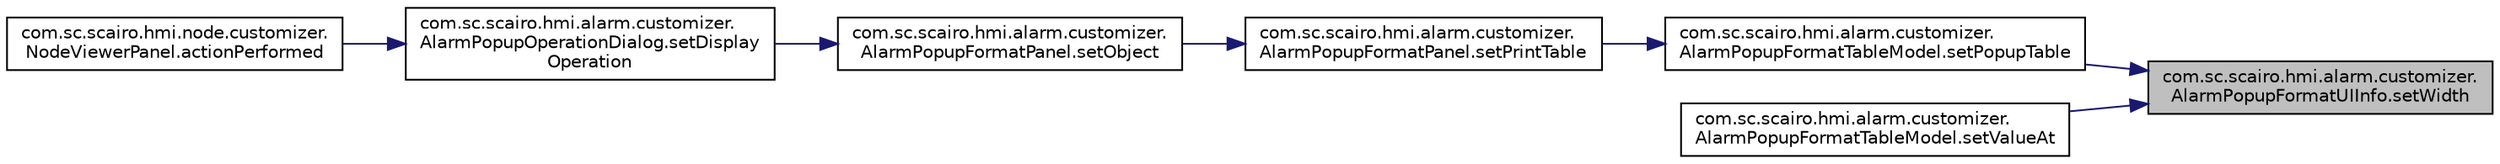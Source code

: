 digraph "com.sc.scairo.hmi.alarm.customizer.AlarmPopupFormatUIInfo.setWidth"
{
 // LATEX_PDF_SIZE
  edge [fontname="Helvetica",fontsize="10",labelfontname="Helvetica",labelfontsize="10"];
  node [fontname="Helvetica",fontsize="10",shape=record];
  rankdir="RL";
  Node1 [label="com.sc.scairo.hmi.alarm.customizer.\lAlarmPopupFormatUIInfo.setWidth",height=0.2,width=0.4,color="black", fillcolor="grey75", style="filled", fontcolor="black",tooltip=" "];
  Node1 -> Node2 [dir="back",color="midnightblue",fontsize="10",style="solid",fontname="Helvetica"];
  Node2 [label="com.sc.scairo.hmi.alarm.customizer.\lAlarmPopupFormatTableModel.setPopupTable",height=0.2,width=0.4,color="black", fillcolor="white", style="filled",URL="$classcom_1_1sc_1_1scairo_1_1hmi_1_1alarm_1_1customizer_1_1_alarm_popup_format_table_model.html#a3faeefd8616caa8853b4344c793a41d8",tooltip=" "];
  Node2 -> Node3 [dir="back",color="midnightblue",fontsize="10",style="solid",fontname="Helvetica"];
  Node3 [label="com.sc.scairo.hmi.alarm.customizer.\lAlarmPopupFormatPanel.setPrintTable",height=0.2,width=0.4,color="black", fillcolor="white", style="filled",URL="$classcom_1_1sc_1_1scairo_1_1hmi_1_1alarm_1_1customizer_1_1_alarm_popup_format_panel.html#a320ad0e791d093b5c1a74fb753f759d5",tooltip=" "];
  Node3 -> Node4 [dir="back",color="midnightblue",fontsize="10",style="solid",fontname="Helvetica"];
  Node4 [label="com.sc.scairo.hmi.alarm.customizer.\lAlarmPopupFormatPanel.setObject",height=0.2,width=0.4,color="black", fillcolor="white", style="filled",URL="$classcom_1_1sc_1_1scairo_1_1hmi_1_1alarm_1_1customizer_1_1_alarm_popup_format_panel.html#aa40ab28edb6088b895202f320beae849",tooltip=" "];
  Node4 -> Node5 [dir="back",color="midnightblue",fontsize="10",style="solid",fontname="Helvetica"];
  Node5 [label="com.sc.scairo.hmi.alarm.customizer.\lAlarmPopupOperationDialog.setDisplay\lOperation",height=0.2,width=0.4,color="black", fillcolor="white", style="filled",URL="$classcom_1_1sc_1_1scairo_1_1hmi_1_1alarm_1_1customizer_1_1_alarm_popup_operation_dialog.html#a40b48003078d563eda75588bb6e6a850",tooltip=" "];
  Node5 -> Node6 [dir="back",color="midnightblue",fontsize="10",style="solid",fontname="Helvetica"];
  Node6 [label="com.sc.scairo.hmi.node.customizer.\lNodeViewerPanel.actionPerformed",height=0.2,width=0.4,color="black", fillcolor="white", style="filled",URL="$classcom_1_1sc_1_1scairo_1_1hmi_1_1node_1_1customizer_1_1_node_viewer_panel.html#a79bceadc4deb72b661a09e004cf28601",tooltip=" "];
  Node1 -> Node7 [dir="back",color="midnightblue",fontsize="10",style="solid",fontname="Helvetica"];
  Node7 [label="com.sc.scairo.hmi.alarm.customizer.\lAlarmPopupFormatTableModel.setValueAt",height=0.2,width=0.4,color="black", fillcolor="white", style="filled",URL="$classcom_1_1sc_1_1scairo_1_1hmi_1_1alarm_1_1customizer_1_1_alarm_popup_format_table_model.html#a316e14e23035333f1063d0acba531cf6",tooltip=" "];
}
